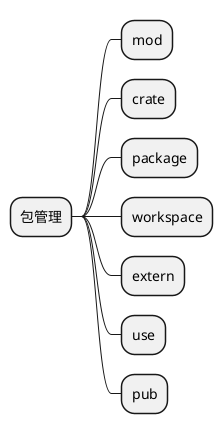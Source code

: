@startmindmap
*** 包管理
**** mod
**** crate
**** package
**** workspace
**** extern
**** use
**** pub
@endmindmap